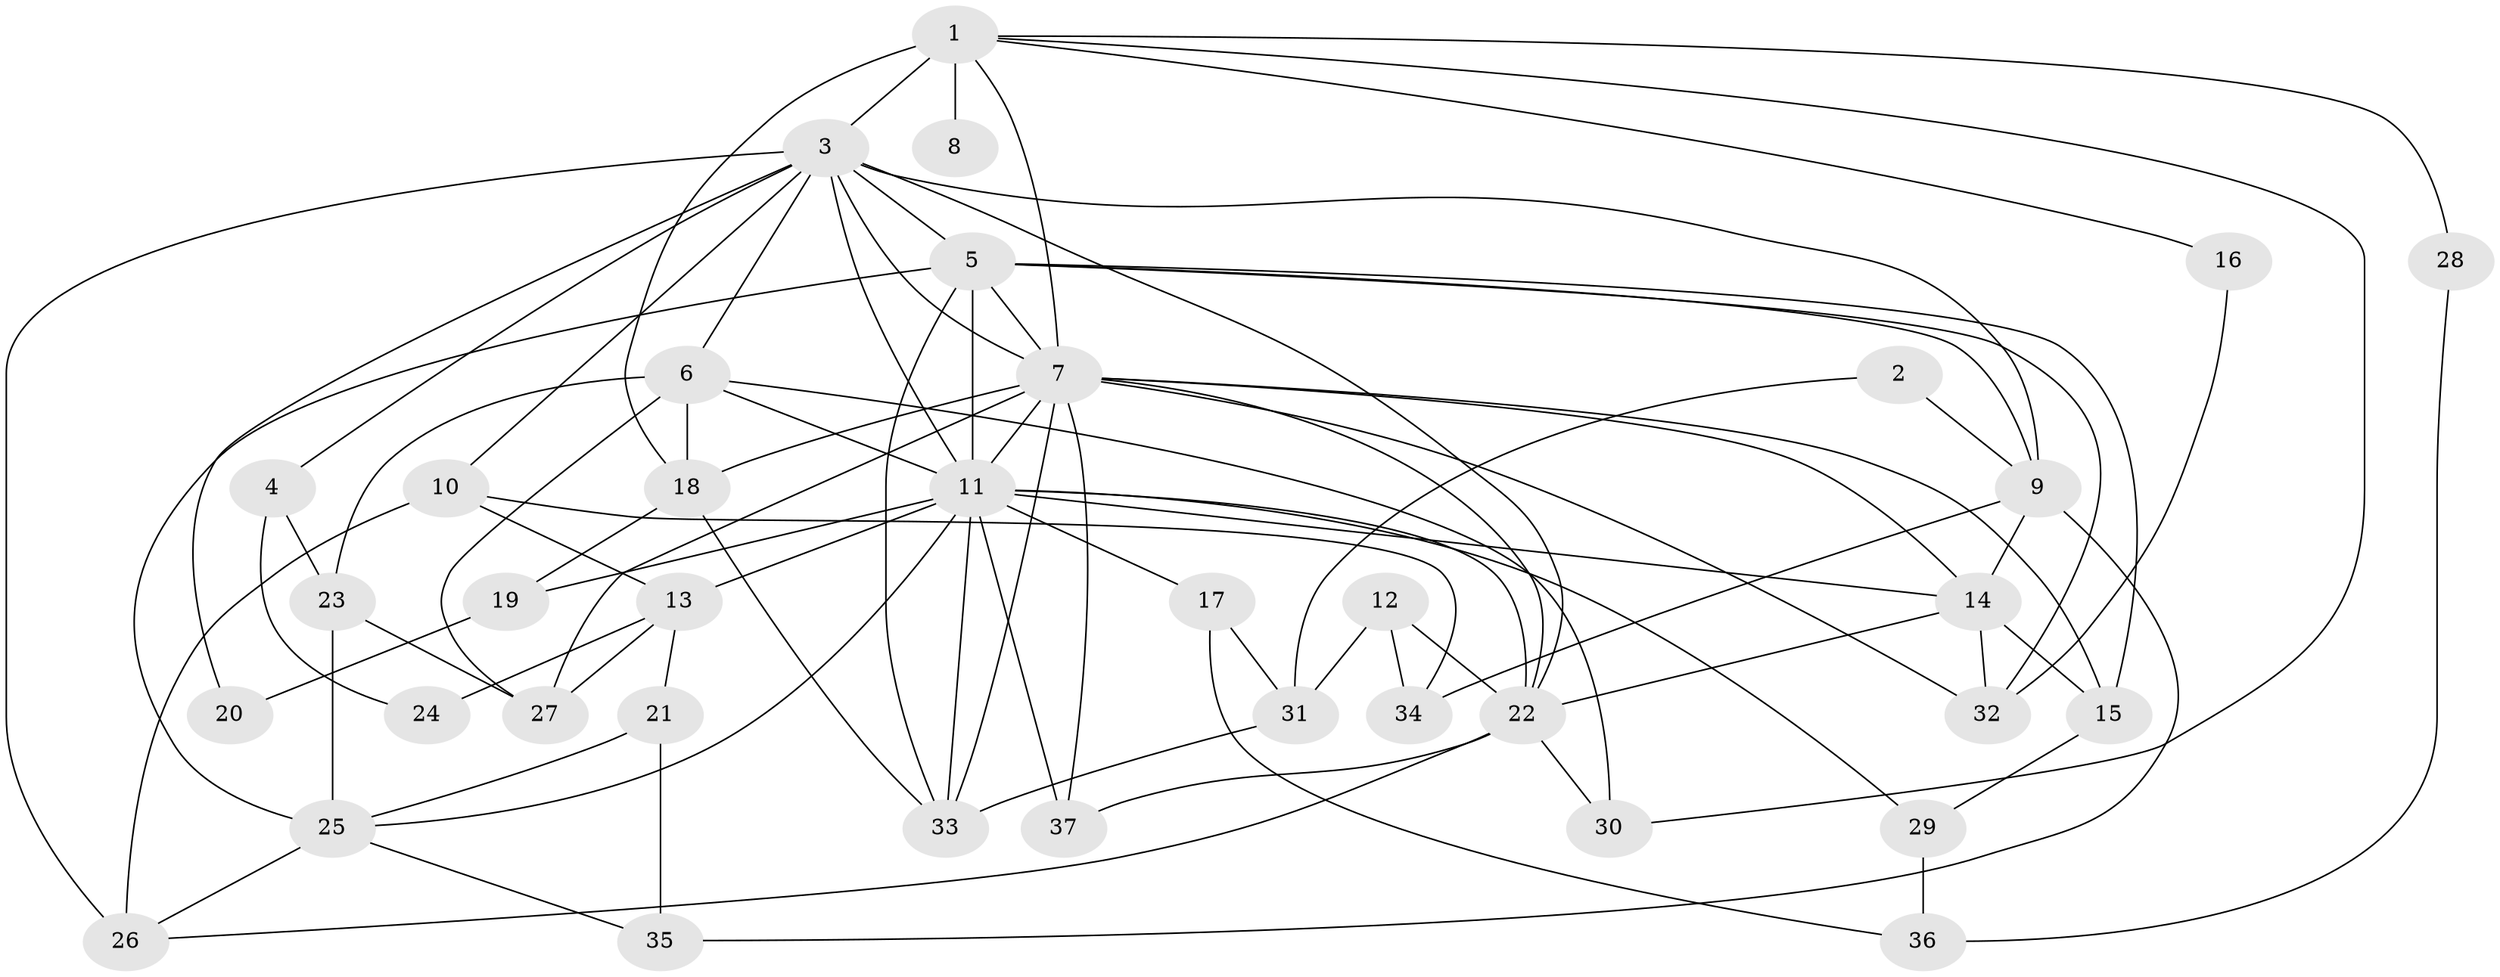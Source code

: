 // original degree distribution, {6: 0.0821917808219178, 2: 0.136986301369863, 4: 0.2876712328767123, 3: 0.273972602739726, 5: 0.1506849315068493, 7: 0.0547945205479452, 9: 0.0136986301369863}
// Generated by graph-tools (version 1.1) at 2025/36/03/09/25 02:36:02]
// undirected, 37 vertices, 85 edges
graph export_dot {
graph [start="1"]
  node [color=gray90,style=filled];
  1;
  2;
  3;
  4;
  5;
  6;
  7;
  8;
  9;
  10;
  11;
  12;
  13;
  14;
  15;
  16;
  17;
  18;
  19;
  20;
  21;
  22;
  23;
  24;
  25;
  26;
  27;
  28;
  29;
  30;
  31;
  32;
  33;
  34;
  35;
  36;
  37;
  1 -- 3 [weight=3.0];
  1 -- 7 [weight=1.0];
  1 -- 8 [weight=3.0];
  1 -- 16 [weight=1.0];
  1 -- 18 [weight=1.0];
  1 -- 28 [weight=1.0];
  1 -- 30 [weight=1.0];
  2 -- 9 [weight=1.0];
  2 -- 31 [weight=1.0];
  3 -- 4 [weight=1.0];
  3 -- 5 [weight=1.0];
  3 -- 6 [weight=1.0];
  3 -- 7 [weight=2.0];
  3 -- 9 [weight=1.0];
  3 -- 10 [weight=1.0];
  3 -- 11 [weight=2.0];
  3 -- 20 [weight=1.0];
  3 -- 22 [weight=1.0];
  3 -- 26 [weight=3.0];
  4 -- 23 [weight=1.0];
  4 -- 24 [weight=1.0];
  5 -- 7 [weight=1.0];
  5 -- 9 [weight=2.0];
  5 -- 11 [weight=2.0];
  5 -- 15 [weight=1.0];
  5 -- 25 [weight=1.0];
  5 -- 32 [weight=1.0];
  5 -- 33 [weight=1.0];
  6 -- 11 [weight=1.0];
  6 -- 18 [weight=2.0];
  6 -- 23 [weight=1.0];
  6 -- 27 [weight=1.0];
  6 -- 30 [weight=1.0];
  7 -- 11 [weight=3.0];
  7 -- 14 [weight=1.0];
  7 -- 15 [weight=1.0];
  7 -- 18 [weight=3.0];
  7 -- 22 [weight=1.0];
  7 -- 27 [weight=1.0];
  7 -- 32 [weight=1.0];
  7 -- 33 [weight=1.0];
  7 -- 37 [weight=1.0];
  9 -- 14 [weight=1.0];
  9 -- 34 [weight=1.0];
  9 -- 35 [weight=1.0];
  10 -- 13 [weight=1.0];
  10 -- 26 [weight=2.0];
  10 -- 34 [weight=1.0];
  11 -- 13 [weight=1.0];
  11 -- 14 [weight=2.0];
  11 -- 17 [weight=1.0];
  11 -- 19 [weight=1.0];
  11 -- 22 [weight=1.0];
  11 -- 25 [weight=1.0];
  11 -- 29 [weight=1.0];
  11 -- 33 [weight=1.0];
  11 -- 37 [weight=1.0];
  12 -- 22 [weight=2.0];
  12 -- 31 [weight=1.0];
  12 -- 34 [weight=1.0];
  13 -- 21 [weight=1.0];
  13 -- 24 [weight=1.0];
  13 -- 27 [weight=1.0];
  14 -- 15 [weight=1.0];
  14 -- 22 [weight=1.0];
  14 -- 32 [weight=1.0];
  15 -- 29 [weight=1.0];
  16 -- 32 [weight=1.0];
  17 -- 31 [weight=1.0];
  17 -- 36 [weight=1.0];
  18 -- 19 [weight=1.0];
  18 -- 33 [weight=1.0];
  19 -- 20 [weight=1.0];
  21 -- 25 [weight=1.0];
  21 -- 35 [weight=1.0];
  22 -- 26 [weight=1.0];
  22 -- 30 [weight=1.0];
  22 -- 37 [weight=1.0];
  23 -- 25 [weight=1.0];
  23 -- 27 [weight=1.0];
  25 -- 26 [weight=2.0];
  25 -- 35 [weight=1.0];
  28 -- 36 [weight=1.0];
  29 -- 36 [weight=1.0];
  31 -- 33 [weight=1.0];
}
